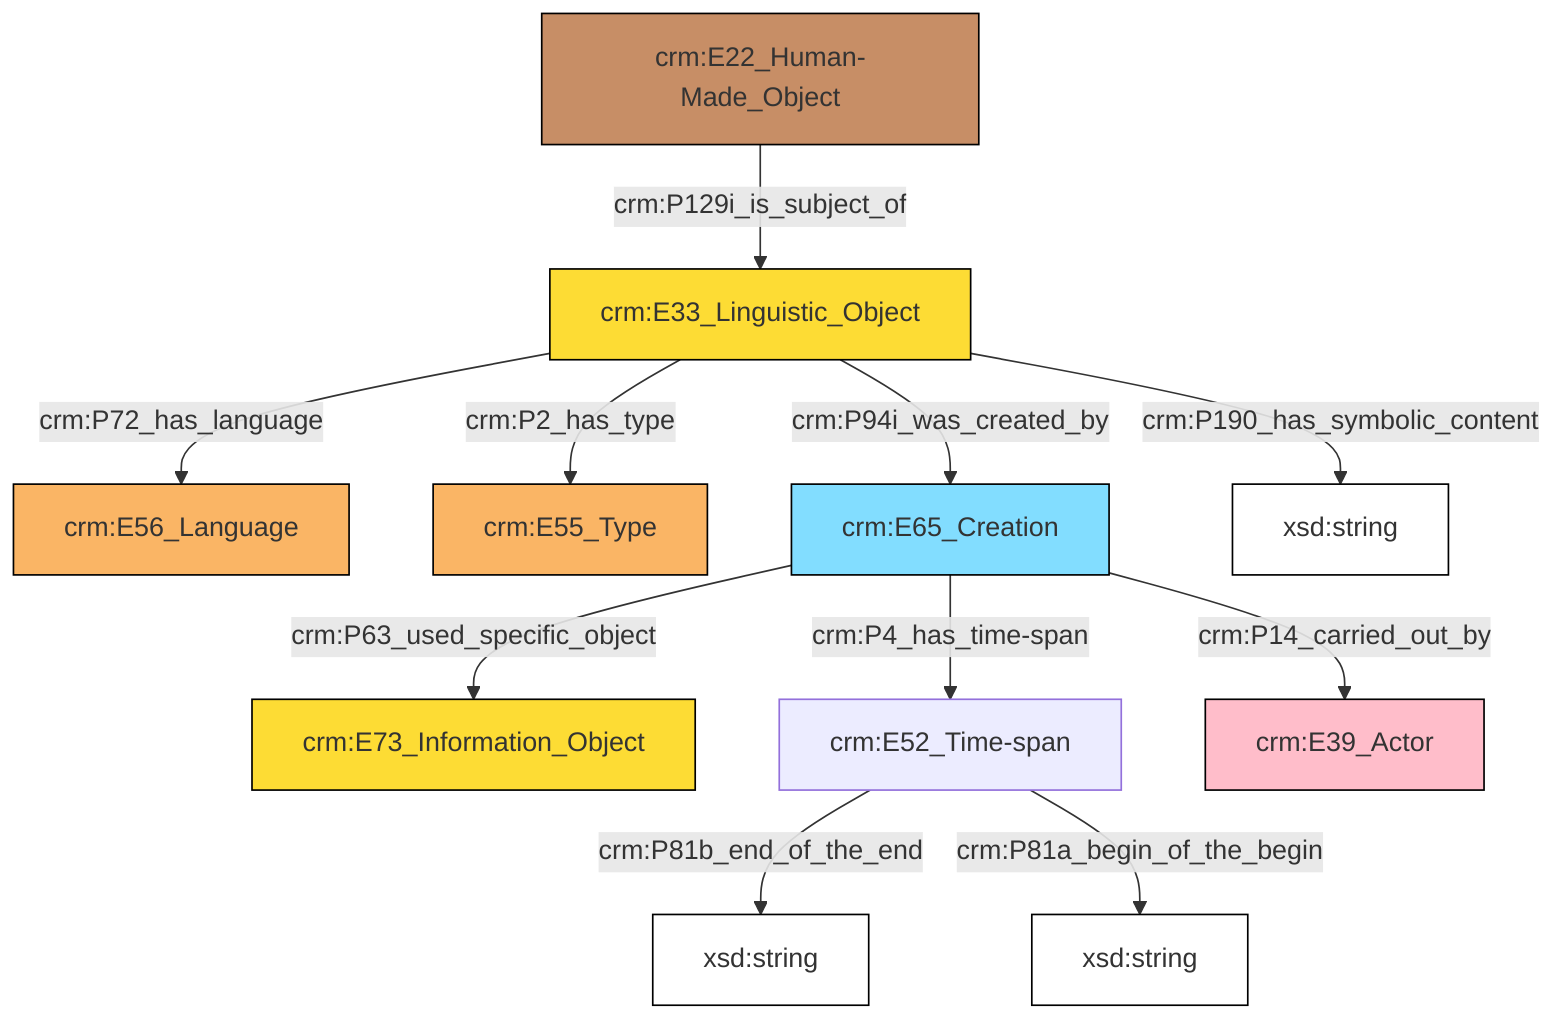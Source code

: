 flowchart TD
classDef Literal fill:#ffffff,stroke:#000000,color:;
classDef Literal_URI fill:#ffffff,stroke:#000000,color:;
classDef crm_E1_CRM_Entity fill:#ffffff,stroke:#000000,color:;
classDef crm_E1_CRM_Entity_URI fill:#ffffff,stroke:#000000,color:;
classDef crm_E2_Temporal_Entity fill:#82ddff,stroke:#000000,color:;
classDef crm_E2_Temporal_Entity_URI fill:#d2effa,stroke:#000000,color:;
classDef crm_E55_Type fill:#fab565,stroke:#000000,color:;
classDef crm_E55_Type_URI fill:#fde7ce,stroke:#000000,color:;
classDef crm_E52_Time-Span fill:#86bcc8,stroke:#000000,color:;
classDef crm_E52_Time-Span_URI fill:#dcebef,stroke:#000000,color:;
classDef crm_E41_Appellation fill:#fef3ba,stroke:#000000,color:;
classDef crm_E41_Appellation_URI fill:#fffae6,stroke:#000000,color:;
classDef crm_E53_Place fill:#94cc7d,stroke:#000000,color:;
classDef crm_E53_Place_URI fill:#e1f1da,stroke:#000000,color:;
classDef crm_E77_Persistent_Item fill:#ffffff,stroke:#000000,color:;
classDef crm_E77_Persistent_Item_URI fill:#ffffff,stroke:#000000,color:;
classDef crm_E28_Conceptual_Object fill:#fddc34,stroke:#000000,color:;
classDef crm_E28_Conceptual_Object_URI fill:#fef6cd,stroke:#000000,color:;
classDef crm_E18_Physical_Thing fill:#c78e66,stroke:#000000,color:;
classDef crm_E18_Physical_Thing_URI fill:#e3c8b5,stroke:#000000,color:;
classDef crm_E39_Actor fill:#ffbdca,stroke:#000000,color:;
classDef crm_E39_Actor_URI fill:#ffe6eb,stroke:#000000,color:;
classDef crm_E54_Dimension fill:#b8b8b8,stroke:#000000,color:;
classDef crm_E54_Dimension_URI fill:#f2f2f2,stroke:#000000,color:;
classDef crm_E92_Spacetime_Volume fill:#cc80ff,stroke:#000000,color:;
classDef crm_E92_Spacetime_Volume_URI fill:#ebccff,stroke:#000000,color:;
classDef crm_E59_Primitive_Value fill:#f0f0f0,stroke:#000000,color:;
classDef crm_E59_Primitive_Value_URI fill:#f2f2f2,stroke:#000000,color:;
classDef crm_PC0_Typed_CRM_Property fill:#ffffff,stroke:#000000,color:;
classDef crm_PC0_Typed_CRM_Property_URI fill:#ffffff,stroke:#000000,color:;
classDef Multi fill:#cccccc,stroke:#000000,color:;
classDef Multi_URI fill:#cccccc,stroke:#000000,color:;
0["crm:E33_Linguistic_Object"]:::crm_E28_Conceptual_Object -->|crm:P72_has_language| 1["crm:E56_Language"]:::crm_E55_Type
0["crm:E33_Linguistic_Object"]:::crm_E28_Conceptual_Object -->|crm:P2_has_type| 6["crm:E55_Type"]:::crm_E55_Type
8["crm:E65_Creation"]:::crm_E2_Temporal_Entity -->|crm:P4_has_time-span| 4["crm:E52_Time-span"]:::Default
8["crm:E65_Creation"]:::crm_E2_Temporal_Entity -->|crm:P63_used_specific_object| 2["crm:E73_Information_Object"]:::crm_E28_Conceptual_Object
10["crm:E22_Human-Made_Object"]:::crm_E18_Physical_Thing -->|crm:P129i_is_subject_of| 0["crm:E33_Linguistic_Object"]:::crm_E28_Conceptual_Object
4["crm:E52_Time-span"]:::Default -->|crm:P81b_end_of_the_end| 14["xsd:string"]:::Literal
0["crm:E33_Linguistic_Object"]:::crm_E28_Conceptual_Object -->|crm:P190_has_symbolic_content| 15["xsd:string"]:::Literal
0["crm:E33_Linguistic_Object"]:::crm_E28_Conceptual_Object -->|crm:P94i_was_created_by| 8["crm:E65_Creation"]:::crm_E2_Temporal_Entity
8["crm:E65_Creation"]:::crm_E2_Temporal_Entity -->|crm:P14_carried_out_by| 12["crm:E39_Actor"]:::crm_E39_Actor
4["crm:E52_Time-span"]:::Default -->|crm:P81a_begin_of_the_begin| 18["xsd:string"]:::Literal